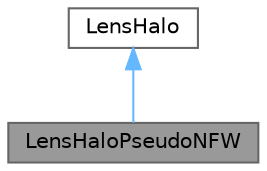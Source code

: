 digraph "LensHaloPseudoNFW"
{
 // LATEX_PDF_SIZE
  bgcolor="transparent";
  edge [fontname=Helvetica,fontsize=10,labelfontname=Helvetica,labelfontsize=10];
  node [fontname=Helvetica,fontsize=10,shape=box,height=0.2,width=0.4];
  Node1 [id="Node000001",label="LensHaloPseudoNFW",height=0.2,width=0.4,color="gray40", fillcolor="grey60", style="filled", fontcolor="black",tooltip="A class for calculating the deflection, kappa and gamma caused by a collection of halos with a double..."];
  Node2 -> Node1 [id="edge1_Node000001_Node000002",dir="back",color="steelblue1",style="solid",tooltip=" "];
  Node2 [id="Node000002",label="LensHalo",height=0.2,width=0.4,color="gray40", fillcolor="white", style="filled",URL="$class_lens_halo.html",tooltip="A base class for all types of lensing \"halos\" which are any mass distribution that cause lensing."];
}
